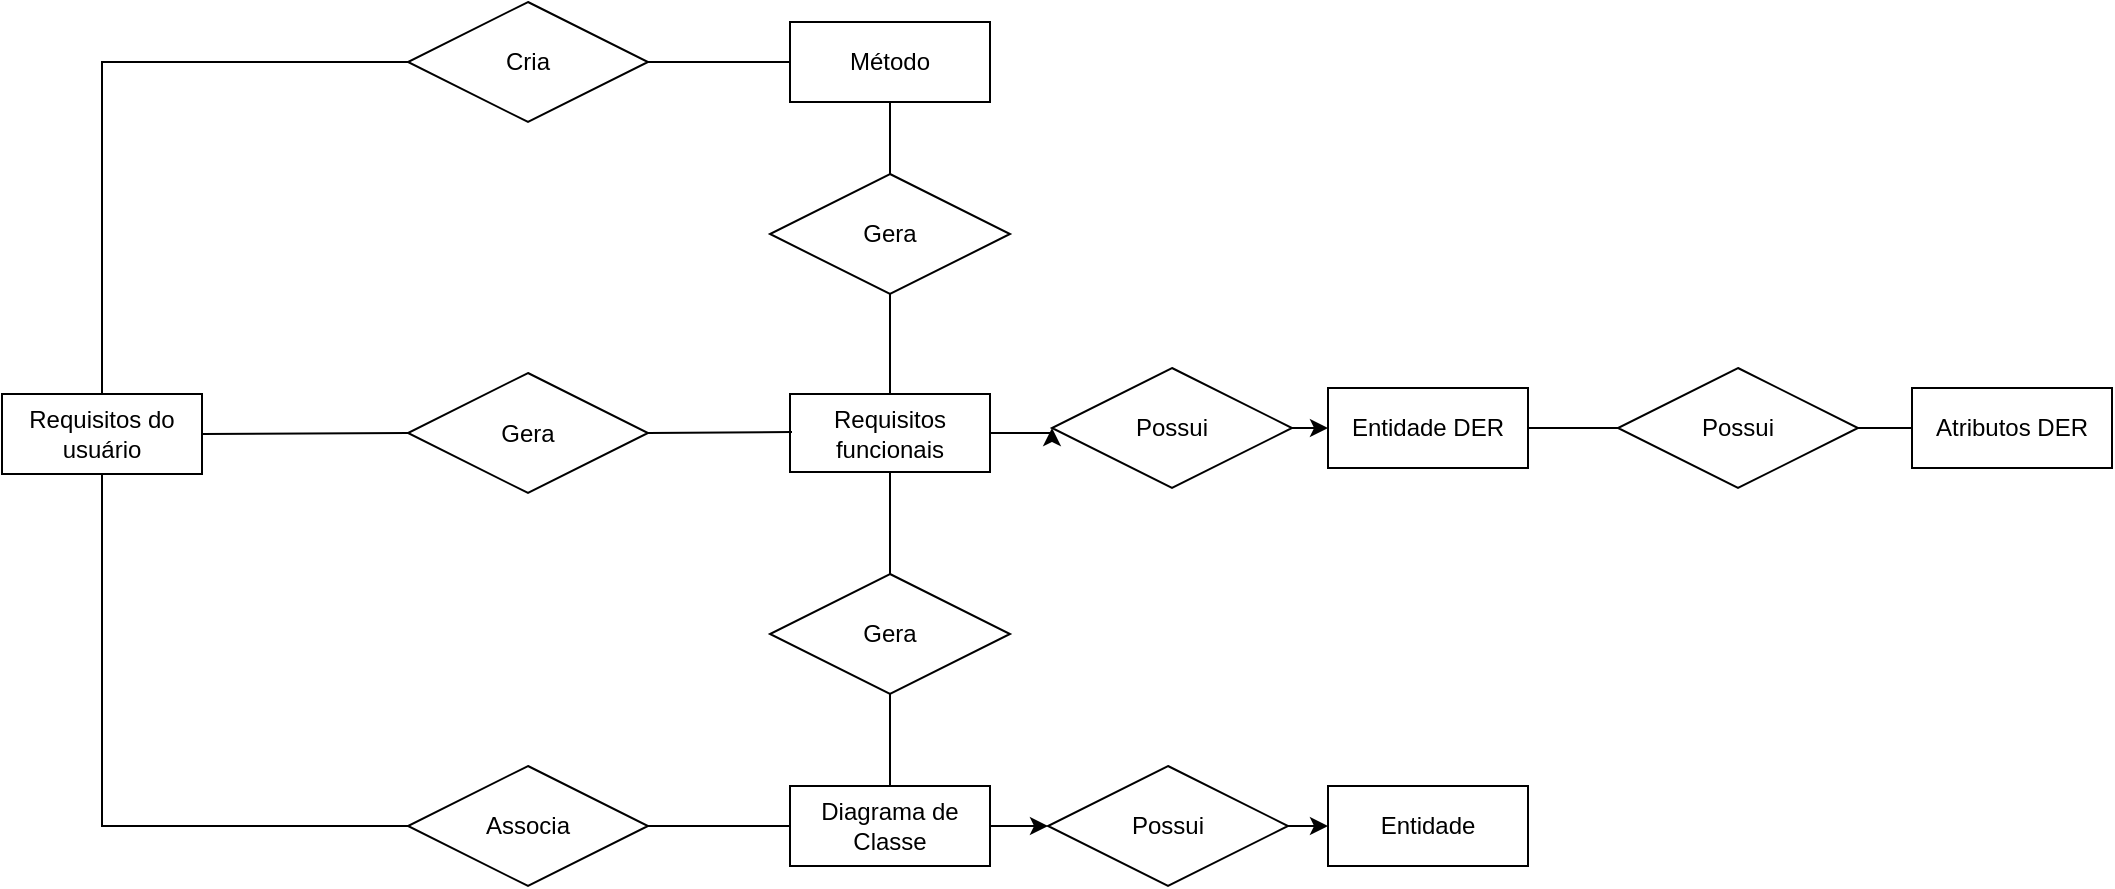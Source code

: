 <mxfile version="20.3.3" type="github">
  <diagram id="3BYe1DcEdeZYKRAjKFaY" name="Página-1">
    <mxGraphModel dx="1662" dy="762" grid="0" gridSize="10" guides="1" tooltips="1" connect="1" arrows="1" fold="1" page="1" pageScale="1" pageWidth="827" pageHeight="1169" background="none" math="0" shadow="0">
      <root>
        <mxCell id="0" />
        <mxCell id="1" parent="0" />
        <mxCell id="Hpk-8Ns_alg5SUVPVhPs-58" value="Atributos DER" style="whiteSpace=wrap;html=1;align=center;" vertex="1" parent="1">
          <mxGeometry x="1115" y="510" width="100" height="40" as="geometry" />
        </mxCell>
        <mxCell id="Hpk-8Ns_alg5SUVPVhPs-59" value="Entidade DER" style="whiteSpace=wrap;html=1;align=center;" vertex="1" parent="1">
          <mxGeometry x="823" y="510" width="100" height="40" as="geometry" />
        </mxCell>
        <mxCell id="Hpk-8Ns_alg5SUVPVhPs-60" value="Requisitos do usuário" style="whiteSpace=wrap;html=1;align=center;" vertex="1" parent="1">
          <mxGeometry x="160" y="513" width="100" height="40" as="geometry" />
        </mxCell>
        <mxCell id="Hpk-8Ns_alg5SUVPVhPs-93" style="edgeStyle=orthogonalEdgeStyle;rounded=0;orthogonalLoop=1;jettySize=auto;html=1;exitX=1;exitY=0.5;exitDx=0;exitDy=0;entryX=0;entryY=0.5;entryDx=0;entryDy=0;" edge="1" parent="1" source="Hpk-8Ns_alg5SUVPVhPs-61" target="Hpk-8Ns_alg5SUVPVhPs-76">
          <mxGeometry relative="1" as="geometry" />
        </mxCell>
        <mxCell id="Hpk-8Ns_alg5SUVPVhPs-61" value="Requisitos funcionais" style="whiteSpace=wrap;html=1;align=center;" vertex="1" parent="1">
          <mxGeometry x="554" y="513" width="100" height="39" as="geometry" />
        </mxCell>
        <mxCell id="Hpk-8Ns_alg5SUVPVhPs-62" value="Método" style="whiteSpace=wrap;html=1;align=center;" vertex="1" parent="1">
          <mxGeometry x="554" y="327" width="100" height="40" as="geometry" />
        </mxCell>
        <mxCell id="Hpk-8Ns_alg5SUVPVhPs-63" value="Entidade" style="whiteSpace=wrap;html=1;align=center;" vertex="1" parent="1">
          <mxGeometry x="823" y="709" width="100" height="40" as="geometry" />
        </mxCell>
        <mxCell id="Hpk-8Ns_alg5SUVPVhPs-65" value="Gera" style="shape=rhombus;perimeter=rhombusPerimeter;whiteSpace=wrap;html=1;align=center;" vertex="1" parent="1">
          <mxGeometry x="363" y="502.5" width="120" height="60" as="geometry" />
        </mxCell>
        <mxCell id="Hpk-8Ns_alg5SUVPVhPs-67" value="" style="endArrow=none;html=1;rounded=0;exitX=1;exitY=0.5;exitDx=0;exitDy=0;entryX=0;entryY=0.5;entryDx=0;entryDy=0;" edge="1" parent="1" source="Hpk-8Ns_alg5SUVPVhPs-60" target="Hpk-8Ns_alg5SUVPVhPs-65">
          <mxGeometry relative="1" as="geometry">
            <mxPoint x="606" y="593" as="sourcePoint" />
            <mxPoint x="766" y="593" as="targetPoint" />
          </mxGeometry>
        </mxCell>
        <mxCell id="Hpk-8Ns_alg5SUVPVhPs-68" value="" style="endArrow=none;html=1;rounded=0;exitX=1;exitY=0.5;exitDx=0;exitDy=0;" edge="1" parent="1" source="Hpk-8Ns_alg5SUVPVhPs-65">
          <mxGeometry relative="1" as="geometry">
            <mxPoint x="480" y="532.5" as="sourcePoint" />
            <mxPoint x="555" y="532" as="targetPoint" />
          </mxGeometry>
        </mxCell>
        <mxCell id="Hpk-8Ns_alg5SUVPVhPs-69" value="Possui" style="shape=rhombus;perimeter=rhombusPerimeter;whiteSpace=wrap;html=1;align=center;" vertex="1" parent="1">
          <mxGeometry x="968" y="500" width="120" height="60" as="geometry" />
        </mxCell>
        <mxCell id="Hpk-8Ns_alg5SUVPVhPs-70" value="Gera" style="shape=rhombus;perimeter=rhombusPerimeter;whiteSpace=wrap;html=1;align=center;" vertex="1" parent="1">
          <mxGeometry x="544" y="603" width="120" height="60" as="geometry" />
        </mxCell>
        <mxCell id="Hpk-8Ns_alg5SUVPVhPs-72" value="" style="endArrow=none;html=1;rounded=0;entryX=0;entryY=0.5;entryDx=0;entryDy=0;exitX=1;exitY=0.5;exitDx=0;exitDy=0;" edge="1" parent="1" source="Hpk-8Ns_alg5SUVPVhPs-59" target="Hpk-8Ns_alg5SUVPVhPs-69">
          <mxGeometry relative="1" as="geometry">
            <mxPoint x="387" y="636" as="sourcePoint" />
            <mxPoint x="547" y="636" as="targetPoint" />
          </mxGeometry>
        </mxCell>
        <mxCell id="Hpk-8Ns_alg5SUVPVhPs-74" value="" style="endArrow=none;html=1;rounded=0;entryX=0;entryY=0.5;entryDx=0;entryDy=0;exitX=1;exitY=0.5;exitDx=0;exitDy=0;" edge="1" parent="1" source="Hpk-8Ns_alg5SUVPVhPs-69" target="Hpk-8Ns_alg5SUVPVhPs-58">
          <mxGeometry relative="1" as="geometry">
            <mxPoint x="387" y="636" as="sourcePoint" />
            <mxPoint x="547" y="636" as="targetPoint" />
          </mxGeometry>
        </mxCell>
        <mxCell id="Hpk-8Ns_alg5SUVPVhPs-91" style="edgeStyle=orthogonalEdgeStyle;rounded=0;orthogonalLoop=1;jettySize=auto;html=1;exitX=1;exitY=0.5;exitDx=0;exitDy=0;entryX=0;entryY=0.5;entryDx=0;entryDy=0;" edge="1" parent="1" source="Hpk-8Ns_alg5SUVPVhPs-75" target="Hpk-8Ns_alg5SUVPVhPs-89">
          <mxGeometry relative="1" as="geometry" />
        </mxCell>
        <mxCell id="Hpk-8Ns_alg5SUVPVhPs-75" value="Diagrama de Classe" style="whiteSpace=wrap;html=1;align=center;" vertex="1" parent="1">
          <mxGeometry x="554" y="709" width="100" height="40" as="geometry" />
        </mxCell>
        <mxCell id="Hpk-8Ns_alg5SUVPVhPs-94" style="edgeStyle=orthogonalEdgeStyle;rounded=0;orthogonalLoop=1;jettySize=auto;html=1;exitX=1;exitY=0.5;exitDx=0;exitDy=0;entryX=0;entryY=0.5;entryDx=0;entryDy=0;" edge="1" parent="1" source="Hpk-8Ns_alg5SUVPVhPs-76" target="Hpk-8Ns_alg5SUVPVhPs-59">
          <mxGeometry relative="1" as="geometry" />
        </mxCell>
        <mxCell id="Hpk-8Ns_alg5SUVPVhPs-76" value="Possui" style="shape=rhombus;perimeter=rhombusPerimeter;whiteSpace=wrap;html=1;align=center;" vertex="1" parent="1">
          <mxGeometry x="685" y="500" width="120" height="60" as="geometry" />
        </mxCell>
        <mxCell id="Hpk-8Ns_alg5SUVPVhPs-77" value="Cria" style="shape=rhombus;perimeter=rhombusPerimeter;whiteSpace=wrap;html=1;align=center;" vertex="1" parent="1">
          <mxGeometry x="363" y="317" width="120" height="60" as="geometry" />
        </mxCell>
        <mxCell id="Hpk-8Ns_alg5SUVPVhPs-78" value="Associa" style="shape=rhombus;perimeter=rhombusPerimeter;whiteSpace=wrap;html=1;align=center;" vertex="1" parent="1">
          <mxGeometry x="363" y="699" width="120" height="60" as="geometry" />
        </mxCell>
        <mxCell id="Hpk-8Ns_alg5SUVPVhPs-79" value="Gera" style="shape=rhombus;perimeter=rhombusPerimeter;whiteSpace=wrap;html=1;align=center;" vertex="1" parent="1">
          <mxGeometry x="544" y="403" width="120" height="60" as="geometry" />
        </mxCell>
        <mxCell id="Hpk-8Ns_alg5SUVPVhPs-80" value="" style="endArrow=none;html=1;rounded=0;exitX=0.5;exitY=0;exitDx=0;exitDy=0;entryX=0;entryY=0.5;entryDx=0;entryDy=0;edgeStyle=orthogonalEdgeStyle;" edge="1" parent="1" source="Hpk-8Ns_alg5SUVPVhPs-60" target="Hpk-8Ns_alg5SUVPVhPs-77">
          <mxGeometry relative="1" as="geometry">
            <mxPoint x="506" y="585" as="sourcePoint" />
            <mxPoint x="666" y="585" as="targetPoint" />
          </mxGeometry>
        </mxCell>
        <mxCell id="Hpk-8Ns_alg5SUVPVhPs-81" value="" style="endArrow=none;html=1;rounded=0;exitX=1;exitY=0.5;exitDx=0;exitDy=0;entryX=0;entryY=0.5;entryDx=0;entryDy=0;" edge="1" parent="1" source="Hpk-8Ns_alg5SUVPVhPs-77" target="Hpk-8Ns_alg5SUVPVhPs-62">
          <mxGeometry relative="1" as="geometry">
            <mxPoint x="506" y="585" as="sourcePoint" />
            <mxPoint x="666" y="585" as="targetPoint" />
          </mxGeometry>
        </mxCell>
        <mxCell id="Hpk-8Ns_alg5SUVPVhPs-82" value="" style="endArrow=none;html=1;rounded=0;entryX=0.5;entryY=1;entryDx=0;entryDy=0;exitX=0.5;exitY=0;exitDx=0;exitDy=0;" edge="1" parent="1" source="Hpk-8Ns_alg5SUVPVhPs-79" target="Hpk-8Ns_alg5SUVPVhPs-62">
          <mxGeometry relative="1" as="geometry">
            <mxPoint x="604" y="401" as="sourcePoint" />
            <mxPoint x="564" y="357" as="targetPoint" />
          </mxGeometry>
        </mxCell>
        <mxCell id="Hpk-8Ns_alg5SUVPVhPs-83" value="" style="endArrow=none;html=1;rounded=0;entryX=0.5;entryY=1;entryDx=0;entryDy=0;exitX=0.5;exitY=0;exitDx=0;exitDy=0;" edge="1" parent="1" source="Hpk-8Ns_alg5SUVPVhPs-61" target="Hpk-8Ns_alg5SUVPVhPs-79">
          <mxGeometry relative="1" as="geometry">
            <mxPoint x="614" y="413" as="sourcePoint" />
            <mxPoint x="614" y="377" as="targetPoint" />
          </mxGeometry>
        </mxCell>
        <mxCell id="Hpk-8Ns_alg5SUVPVhPs-84" value="" style="endArrow=none;html=1;rounded=0;entryX=0.5;entryY=1;entryDx=0;entryDy=0;exitX=0.5;exitY=0;exitDx=0;exitDy=0;" edge="1" parent="1" source="Hpk-8Ns_alg5SUVPVhPs-70" target="Hpk-8Ns_alg5SUVPVhPs-61">
          <mxGeometry relative="1" as="geometry">
            <mxPoint x="624" y="423" as="sourcePoint" />
            <mxPoint x="624" y="387" as="targetPoint" />
          </mxGeometry>
        </mxCell>
        <mxCell id="Hpk-8Ns_alg5SUVPVhPs-85" value="" style="endArrow=none;html=1;rounded=0;entryX=0.5;entryY=1;entryDx=0;entryDy=0;exitX=0.5;exitY=0;exitDx=0;exitDy=0;" edge="1" parent="1" source="Hpk-8Ns_alg5SUVPVhPs-75" target="Hpk-8Ns_alg5SUVPVhPs-70">
          <mxGeometry relative="1" as="geometry">
            <mxPoint x="634" y="433" as="sourcePoint" />
            <mxPoint x="634" y="397" as="targetPoint" />
          </mxGeometry>
        </mxCell>
        <mxCell id="Hpk-8Ns_alg5SUVPVhPs-86" value="" style="endArrow=none;html=1;rounded=0;exitX=0;exitY=0.5;exitDx=0;exitDy=0;entryX=0.5;entryY=1;entryDx=0;entryDy=0;edgeStyle=orthogonalEdgeStyle;" edge="1" parent="1" source="Hpk-8Ns_alg5SUVPVhPs-78" target="Hpk-8Ns_alg5SUVPVhPs-60">
          <mxGeometry relative="1" as="geometry">
            <mxPoint x="220" y="523" as="sourcePoint" />
            <mxPoint x="373" y="357" as="targetPoint" />
          </mxGeometry>
        </mxCell>
        <mxCell id="Hpk-8Ns_alg5SUVPVhPs-87" value="" style="endArrow=none;html=1;rounded=0;exitX=1;exitY=0.5;exitDx=0;exitDy=0;entryX=0;entryY=0.5;entryDx=0;entryDy=0;" edge="1" parent="1" source="Hpk-8Ns_alg5SUVPVhPs-78" target="Hpk-8Ns_alg5SUVPVhPs-75">
          <mxGeometry relative="1" as="geometry">
            <mxPoint x="493" y="542.5" as="sourcePoint" />
            <mxPoint x="565" y="542" as="targetPoint" />
          </mxGeometry>
        </mxCell>
        <mxCell id="Hpk-8Ns_alg5SUVPVhPs-92" style="edgeStyle=orthogonalEdgeStyle;rounded=0;orthogonalLoop=1;jettySize=auto;html=1;exitX=1;exitY=0.5;exitDx=0;exitDy=0;entryX=0;entryY=0.5;entryDx=0;entryDy=0;" edge="1" parent="1" source="Hpk-8Ns_alg5SUVPVhPs-89" target="Hpk-8Ns_alg5SUVPVhPs-63">
          <mxGeometry relative="1" as="geometry" />
        </mxCell>
        <mxCell id="Hpk-8Ns_alg5SUVPVhPs-89" value="Possui" style="shape=rhombus;perimeter=rhombusPerimeter;whiteSpace=wrap;html=1;align=center;" vertex="1" parent="1">
          <mxGeometry x="683" y="699" width="120" height="60" as="geometry" />
        </mxCell>
      </root>
    </mxGraphModel>
  </diagram>
</mxfile>
